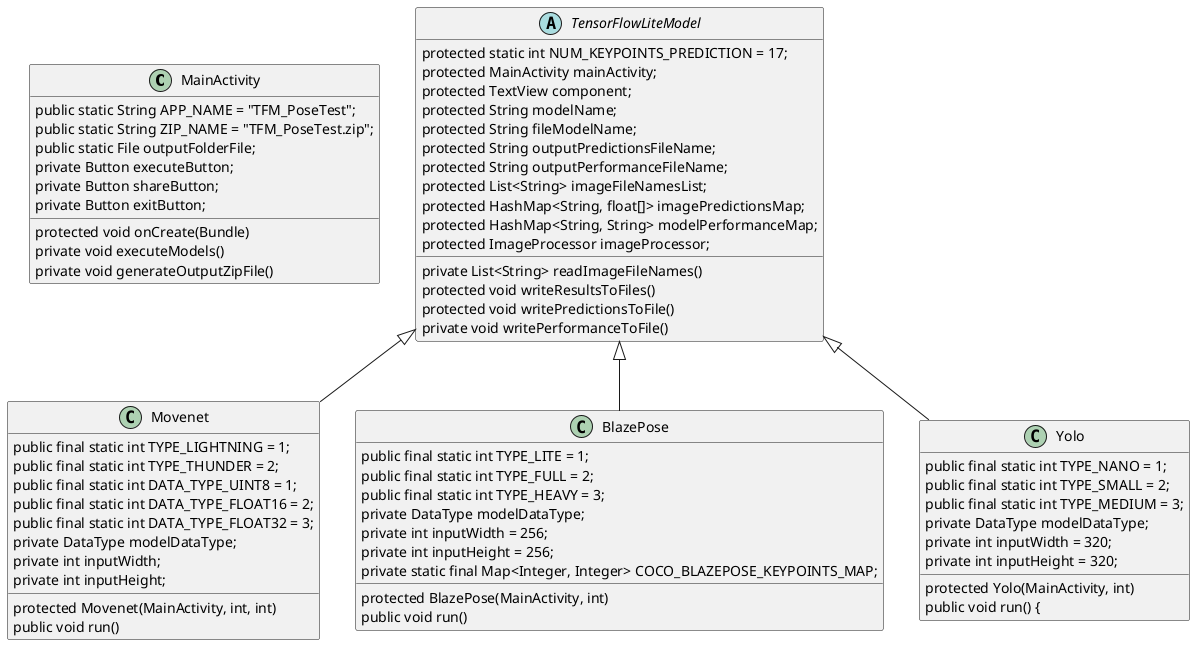 @startuml

class MainActivity {
    public static String APP_NAME = "TFM_PoseTest";
    public static String ZIP_NAME = "TFM_PoseTest.zip";
    public static File outputFolderFile;
    private Button executeButton;
    private Button shareButton;
    private Button exitButton;

    protected void onCreate(Bundle)
    private void executeModels()
    private void generateOutputZipFile()

}

abstract class TensorFlowLiteModel {
    protected static int NUM_KEYPOINTS_PREDICTION = 17;
    protected MainActivity mainActivity;
    protected TextView component;
    protected String modelName;
    protected String fileModelName;
    protected String outputPredictionsFileName;
    protected String outputPerformanceFileName;
    protected List<String> imageFileNamesList;
    protected HashMap<String, float[]> imagePredictionsMap;
    protected HashMap<String, String> modelPerformanceMap;
    protected ImageProcessor imageProcessor;

    private List<String> readImageFileNames()
    protected void writeResultsToFiles()
    protected void writePredictionsToFile()
    private void writePerformanceToFile()
}

class Movenet extends TensorFlowLiteModel {
    public final static int TYPE_LIGHTNING = 1;
    public final static int TYPE_THUNDER = 2;
    public final static int DATA_TYPE_UINT8 = 1;
    public final static int DATA_TYPE_FLOAT16 = 2;
    public final static int DATA_TYPE_FLOAT32 = 3;
    private DataType modelDataType;
    private int inputWidth;
    private int inputHeight;

    protected Movenet(MainActivity, int, int)
    public void run()
}

class BlazePose extends TensorFlowLiteModel {
    public final static int TYPE_LITE = 1;
    public final static int TYPE_FULL = 2;
    public final static int TYPE_HEAVY = 3;
    private DataType modelDataType;
    private int inputWidth = 256;
    private int inputHeight = 256;
    private static final Map<Integer, Integer> COCO_BLAZEPOSE_KEYPOINTS_MAP;

    protected BlazePose(MainActivity, int)
    public void run()
}

class Yolo extends TensorFlowLiteModel {
    public final static int TYPE_NANO = 1;
    public final static int TYPE_SMALL = 2;
    public final static int TYPE_MEDIUM = 3;
    private DataType modelDataType;
    private int inputWidth = 320;
    private int inputHeight = 320;

    protected Yolo(MainActivity, int)
    public void run() {
}

@enduml
